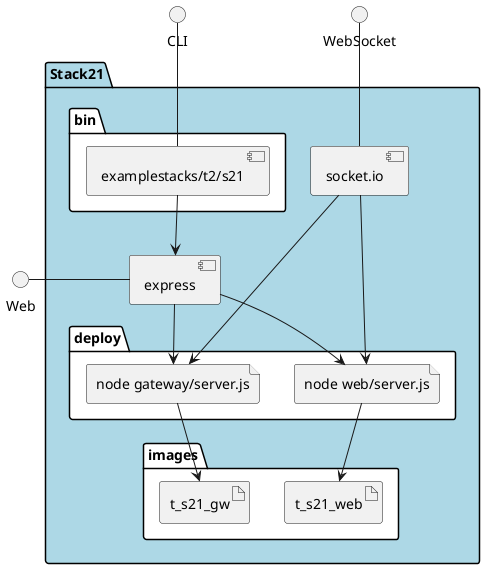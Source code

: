 @startuml
  interface CLI
  interface Web
  interface WebSocket
package "Stack21" #lightblue {
  component express as REST
  component socket.io as socket
  folder bin #ffffff {
    component "examplestacks/t2/s21" as binName
  }
  binName --> REST

  folder deploy #ffffff {
  
    file "node web/server.js" as web_container
    REST --> web_container
    socket ---> web_container
  
    file "node gateway/server.js" as gateway_container
    REST --> gateway_container
    socket ---> gateway_container
  
  }
  folder images #ffffff {
  
      artifact t_s21_web
      web_container --> t_s21_web
    
      artifact t_s21_gw
      gateway_container --> t_s21_gw
    
  }
}
CLI -- binName
Web - REST
WebSocket -- socket

@enduml
